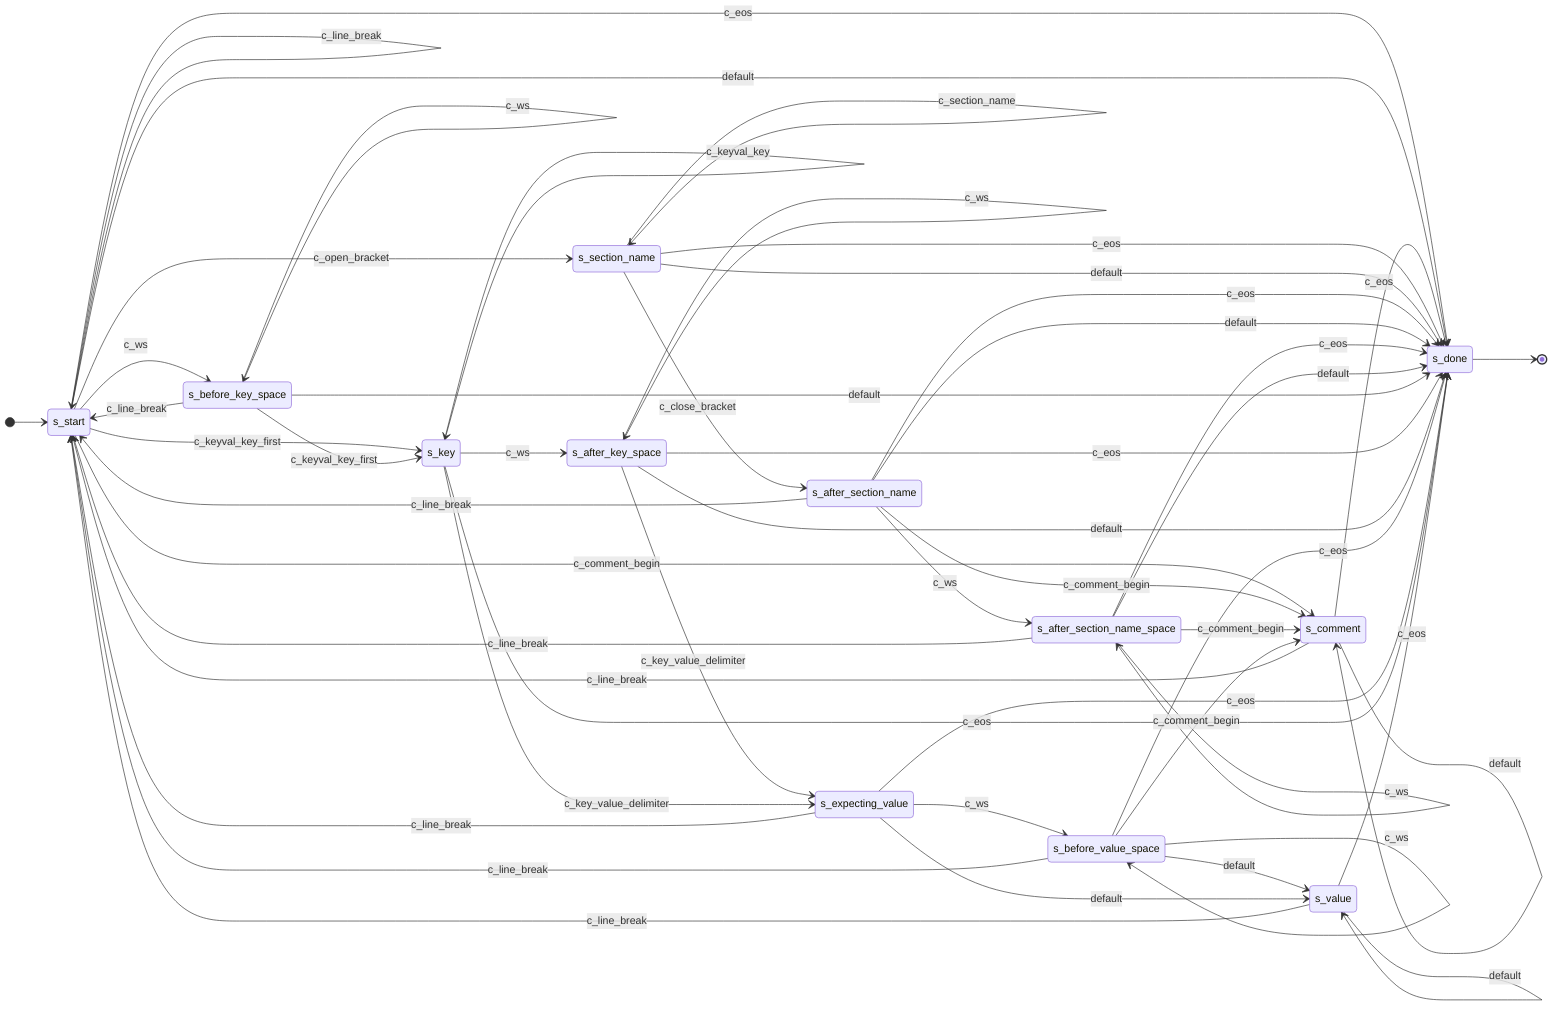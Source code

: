 stateDiagram-v2
  direction LR

  %% s_start state
  [*] --> s_start
  s_start --> s_key: c_keyval_key_first
  s_start --> s_done: c_eos
  s_start --> s_comment: c_comment_begin
  s_start --> s_before_key_space: c_ws
  s_start --> s_start: c_line_break
  s_start --> s_section_name: c_open_bracket
  s_start --> s_done: default

  %% s_comment state
  s_comment --> s_start: c_line_break
  s_comment --> s_done: c_eos
  s_comment --> s_comment: default

  %% s_section_name state
  s_section_name --> s_section_name: c_section_name
  s_section_name --> s_after_section_name: c_close_bracket
  s_section_name --> s_done: c_eos
  s_section_name --> s_done: default

  %% s_after_section_name state
  s_after_section_name --> s_after_section_name_space: c_ws
  s_after_section_name --> s_comment: c_comment_begin
  s_after_section_name --> s_start: c_line_break
  s_after_section_name --> s_done: c_eos
  s_after_section_name --> s_done: default

  %% s_after_section_name_space state
  s_after_section_name_space --> s_after_section_name_space: c_ws
  s_after_section_name_space --> s_comment: c_comment_begin
  s_after_section_name_space --> s_start: c_line_break
  s_after_section_name_space --> s_done: c_eos
  s_after_section_name_space --> s_done: default

  %% s_before_key_space state
  s_before_key_space --> s_before_key_space: c_ws
  s_before_key_space --> s_start: c_line_break
  s_before_key_space --> s_key: c_keyval_key_first
  s_before_key_space --> s_done: default

  %% s_after_key_space state
  s_after_key_space --> s_after_key_space: c_ws
  s_after_key_space --> s_expecting_value: c_key_value_delimiter
  s_after_key_space --> s_done: c_eos
  s_after_key_space --> s_done: default

  %% s_before_value_space state
  s_before_value_space --> s_before_value_space: c_ws
  s_before_value_space --> s_start: c_line_break
  s_before_value_space --> s_done: c_eos
  s_before_value_space --> s_comment: c_comment_begin
  s_before_value_space --> s_value: default

  %% s_expecting_value state
  s_expecting_value --> s_before_value_space: c_ws
  s_expecting_value --> s_done: c_eos
  s_expecting_value --> s_start: c_line_break
  s_expecting_value --> s_value: default

  %% s_key state
  s_key --> s_key: c_keyval_key
  s_key --> s_expecting_value: c_key_value_delimiter
  s_key --> s_done: c_eos
  s_key --> s_after_key_space: c_ws

  %% s_value state
  s_value --> s_start: c_line_break
  s_value --> s_done: c_eos
  s_value --> s_value: default

  %% s_done state
  s_done --> [*]